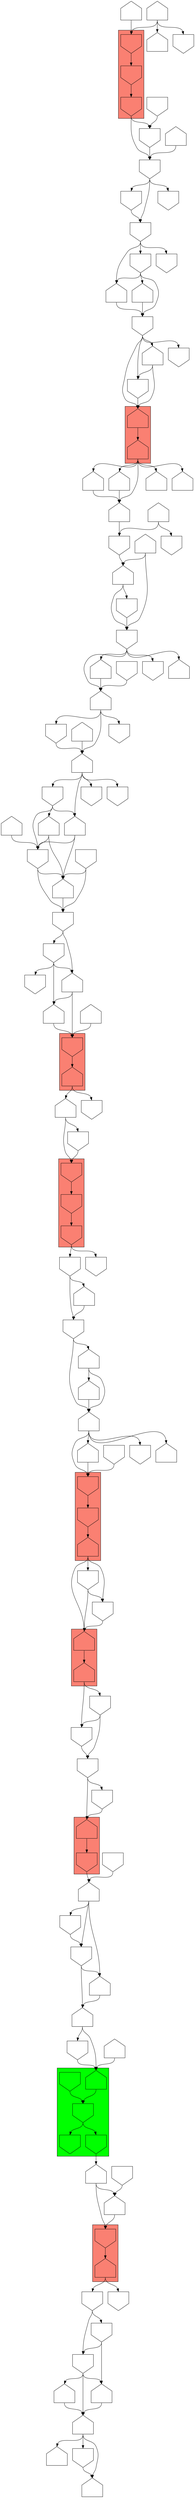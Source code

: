 digraph asm {
	edge [headport=n,tailport=s];
subgraph cluster_R2600_15634_14721_16103_21388 {
	2600 [label="",height=1,width=1,shape=house];
	15634 [label="",height=1,width=1,shape=invhouse];
	14721 [label="",height=1,width=1,shape=invhouse];
	16103 [label="",height=1,width=1,shape=invhouse];
	21388 [label="",height=1,width=1,shape=invhouse];
	style=filled;
	fillcolor=green;
}
subgraph cluster_C4721_4708 {
	4721 [label="",height=1,width=1,shape=invhouse];
	4708 [label="",height=1,width=1,shape=house];
	style=filled;
	fillcolor=salmon;
}
subgraph cluster_C7055_6077 {
	7055 [label="",height=1,width=1,shape=house];
	6077 [label="",height=1,width=1,shape=invhouse];
	style=filled;
	fillcolor=salmon;
}
subgraph cluster_C1951_6323 {
	1951 [label="",height=1,width=1,shape=house];
	6323 [label="",height=1,width=1,shape=house];
	style=filled;
	fillcolor=salmon;
}
subgraph cluster_C656_6137_2459 {
	656 [label="",height=1,width=1,shape=invhouse];
	6137 [label="",height=1,width=1,shape=invhouse];
	2459 [label="",height=1,width=1,shape=house];
	style=filled;
	fillcolor=salmon;
}
subgraph cluster_C1823_7449_6522 {
	1823 [label="",height=1,width=1,shape=invhouse];
	7449 [label="",height=1,width=1,shape=invhouse];
	6522 [label="",height=1,width=1,shape=invhouse];
	style=filled;
	fillcolor=salmon;
}
subgraph cluster_C5706_16635 {
	5706 [label="",height=1,width=1,shape=invhouse];
	16635 [label="",height=1,width=1,shape=house];
	style=filled;
	fillcolor=salmon;
}
subgraph cluster_C21199_1267 {
	21199 [label="",height=1,width=1,shape=house];
	1267 [label="",height=1,width=1,shape=house];
	style=filled;
	fillcolor=salmon;
}
subgraph cluster_C7421_2718_8857 {
	7421 [label="",height=1,width=1,shape=invhouse];
	2718 [label="",height=1,width=1,shape=invhouse];
	8857 [label="",height=1,width=1,shape=invhouse];
	style=filled;
	fillcolor=salmon;
}
	9733 [label="",height=1,width=1,shape=house];
	14139 [label="",height=1,width=1,shape=invhouse];
	10748 [label="",height=1,width=1,shape=invhouse];
	12008 [label="",height=1,width=1,shape=invhouse];
	2912 [label="",height=1,width=1,shape=house];
	11276 [label="",height=1,width=1,shape=house];
	12492 [label="",height=1,width=1,shape=invhouse];
	13549 [label="",height=1,width=1,shape=house];
	12475 [label="",height=1,width=1,shape=house];
	16580 [label="",height=1,width=1,shape=house];
	18785 [label="",height=1,width=1,shape=invhouse];
	5323 [label="",height=1,width=1,shape=house];
	13025 [label="",height=1,width=1,shape=invhouse];
	5211 [label="",height=1,width=1,shape=house];
	9270 [label="",height=1,width=1,shape=invhouse];
	11684 [label="",height=1,width=1,shape=invhouse];
	13474 [label="",height=1,width=1,shape=house];
	3040 [label="",height=1,width=1,shape=house];
	9446 [label="",height=1,width=1,shape=invhouse];
	1905 [label="",height=1,width=1,shape=invhouse];
	15989 [label="",height=1,width=1,shape=invhouse];
	9195 [label="",height=1,width=1,shape=invhouse];
	16613 [label="",height=1,width=1,shape=invhouse];
	12493 [label="",height=1,width=1,shape=invhouse];
	12936 [label="",height=1,width=1,shape=invhouse];
	4429 [label="",height=1,width=1,shape=invhouse];
	6673 [label="",height=1,width=1,shape=house];
	12752 [label="",height=1,width=1,shape=house];
	17307 [label="",height=1,width=1,shape=invhouse];
	17311 [label="",height=1,width=1,shape=house];
	12131 [label="",height=1,width=1,shape=invhouse];
	16619 [label="",height=1,width=1,shape=house];
	16433 [label="",height=1,width=1,shape=house];
	9042 [label="",height=1,width=1,shape=invhouse];
	13588 [label="",height=1,width=1,shape=house];
	18280 [label="",height=1,width=1,shape=invhouse];
	13205 [label="",height=1,width=1,shape=house];
	17121 [label="",height=1,width=1,shape=invhouse];
	16047 [label="",height=1,width=1,shape=invhouse];
	11359 [label="",height=1,width=1,shape=house];
	9613 [label="",height=1,width=1,shape=invhouse];
	14755 [label="",height=1,width=1,shape=invhouse];
	16137 [label="",height=1,width=1,shape=house];
	6095 [label="",height=1,width=1,shape=invhouse];
	13664 [label="",height=1,width=1,shape=invhouse];
	16037 [label="",height=1,width=1,shape=house];
	11208 [label="",height=1,width=1,shape=house];
	15903 [label="",height=1,width=1,shape=invhouse];
	14303 [label="",height=1,width=1,shape=house];
	21509 [label="",height=1,width=1,shape=house];
	11463 [label="",height=1,width=1,shape=invhouse];
	13149 [label="",height=1,width=1,shape=invhouse];
	2540 [label="",height=1,width=1,shape=house];
	11024 [label="",height=1,width=1,shape=invhouse];
	17122 [label="",height=1,width=1,shape=invhouse];
	968 [label="",height=1,width=1,shape=invhouse];
	3760 [label="",height=1,width=1,shape=invhouse];
	3524 [label="",height=1,width=1,shape=invhouse];
	13959 [label="",height=1,width=1,shape=house];
	13965 [label="",height=1,width=1,shape=house];
	8423 [label="",height=1,width=1,shape=invhouse];
	14448 [label="",height=1,width=1,shape=house];
	9271 [label="",height=1,width=1,shape=invhouse];
	976 [label="",height=1,width=1,shape=house];
	8981 [label="",height=1,width=1,shape=house];
	15939 [label="",height=1,width=1,shape=house];
	16776 [label="",height=1,width=1,shape=house];
	18572 [label="",height=1,width=1,shape=house];
	2362 [label="",height=1,width=1,shape=invhouse];
	17471 [label="",height=1,width=1,shape=invhouse];
	17549 [label="",height=1,width=1,shape=house];
	17579 [label="",height=1,width=1,shape=invhouse];
	12699 [label="",height=1,width=1,shape=house];
	644 [label="",height=1,width=1,shape=invhouse];
	13378 [label="",height=1,width=1,shape=invhouse];
	13388 [label="",height=1,width=1,shape=invhouse];
	12701 [label="",height=1,width=1,shape=house];
	822 [label="",height=1,width=1,shape=invhouse];
	10615 [label="",height=1,width=1,shape=invhouse];
	15158 [label="",height=1,width=1,shape=invhouse];
	13408 [label="",height=1,width=1,shape=invhouse];
	8862 [label="",height=1,width=1,shape=invhouse];
	4939 [label="",height=1,width=1,shape=house];
	18619 [label="",height=1,width=1,shape=invhouse];
	18727 [label="",height=1,width=1,shape=house];
	15377 [label="",height=1,width=1,shape=house];
	12366 [label="",height=1,width=1,shape=house];
	5021 [label="",height=1,width=1,shape=house];
	12027 [label="",height=1,width=1,shape=invhouse];
	17885 [label="",height=1,width=1,shape=house];
	17034 [label="",height=1,width=1,shape=house];
	17156 [label="",height=1,width=1,shape=invhouse];
	18389 [label="",height=1,width=1,shape=house];
	12467 [label="",height=1,width=1,shape=house];
	14850 [label="",height=1,width=1,shape=invhouse];
	9331 [label="",height=1,width=1,shape=house];
	2600 -> 14721
	14721 -> 16103
	14721 -> 21388
	21388 -> 9733
	9733 -> 4721
	9733 -> 5323
	4721 -> 4708
	4708 -> 14139
	4708 -> 18785
	14139 -> 10748
	14139 -> 12008
	10748 -> 12008
	10748 -> 16580
	12008 -> 2912
	12008 -> 12475
	12008 -> 16580
	2912 -> 11276
	2912 -> 12492
	2912 -> 13549
	12492 -> 13549
	12475 -> 2912
	16580 -> 2912
	5323 -> 4721
	13025 -> 5323
	15634 -> 14721
	5211 -> 2600
	5211 -> 9270
	9270 -> 2600
	11684 -> 5211
	11684 -> 13474
	13474 -> 5211
	3040 -> 9446
	3040 -> 11684
	3040 -> 13474
	9446 -> 11684
	6077 -> 3040
	7055 -> 6077
	1905 -> 7055
	1905 -> 15989
	15989 -> 7055
	9195 -> 1905
	6323 -> 9195
	6323 -> 16613
	16613 -> 1905
	16613 -> 9195
	1951 -> 6323
	2459 -> 1951
	2459 -> 12493
	2459 -> 12936
	12493 -> 1951
	12493 -> 12936
	12936 -> 1951
	6137 -> 2459
	656 -> 6137
	4429 -> 656
	6673 -> 656
	6673 -> 12752
	6673 -> 17307
	6673 -> 17311
	12752 -> 656
	12131 -> 6673
	12131 -> 16619
	16619 -> 6673
	16619 -> 16433
	16433 -> 6673
	9042 -> 12131
	9042 -> 13588
	13588 -> 12131
	6522 -> 9042
	6522 -> 18280
	7449 -> 6522
	1823 -> 7449
	13205 -> 1823
	13205 -> 17121
	17121 -> 1823
	16635 -> 13205
	16635 -> 16047
	5706 -> 16635
	11359 -> 5706
	9613 -> 11359
	9613 -> 14755
	9613 -> 16137
	16137 -> 5706
	16137 -> 11359
	6095 -> 9613
	6095 -> 16137
	13664 -> 6095
	13664 -> 16037
	16037 -> 6095
	11208 -> 13664
	11208 -> 16037
	15903 -> 11208
	15903 -> 13664
	15903 -> 14303
	14303 -> 13664
	14303 -> 16037
	21509 -> 11208
	21509 -> 11463
	21509 -> 13149
	21509 -> 15903
	2540 -> 11024
	2540 -> 17122
	2540 -> 21509
	17122 -> 21509
	968 -> 2540
	3760 -> 2540
	3760 -> 3524
	3760 -> 13959
	3760 -> 13965
	13959 -> 2540
	8423 -> 3760
	14448 -> 3760
	14448 -> 8423
	9271 -> 14448
	976 -> 9271
	1267 -> 976
	1267 -> 8981
	1267 -> 15939
	1267 -> 16776
	1267 -> 18572
	15939 -> 976
	16776 -> 976
	21199 -> 1267
	2362 -> 17471
	2362 -> 17549
	2362 -> 17579
	2362 -> 21199
	17471 -> 21199
	17549 -> 17471
	17549 -> 21199
	12699 -> 2362
	644 -> 12699
	644 -> 13378
	644 -> 13388
	13388 -> 2362
	13388 -> 12699
	13388 -> 12701
	12701 -> 2362
	822 -> 644
	822 -> 10615
	822 -> 15158
	10615 -> 644
	8857 -> 822
	8857 -> 13408
	13408 -> 822
	8862 -> 13408
	2718 -> 8857
	7421 -> 2718
	4939 -> 7421
	4939 -> 18619
	4939 -> 18727
	15377 -> 7421
	12366 -> 822
	5021 -> 9271
	5021 -> 12027
	17885 -> 3760
	17885 -> 14448
	17034 -> 21509
	17156 -> 6095
	17156 -> 16037
	18389 -> 13664
	12467 -> 5706
	14850 -> 3040
	9331 -> 2600
}